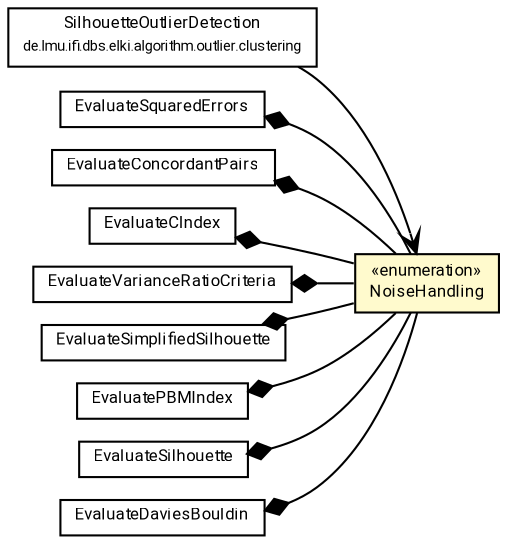 #!/usr/local/bin/dot
#
# Class diagram 
# Generated by UMLGraph version R5_7_2-60-g0e99a6 (http://www.spinellis.gr/umlgraph/)
#

digraph G {
	graph [fontnames="svg"]
	edge [fontname="Roboto",fontsize=7,labelfontname="Roboto",labelfontsize=7,color="black"];
	node [fontname="Roboto",fontcolor="black",fontsize=8,shape=plaintext,margin=0,width=0,height=0];
	nodesep=0.15;
	ranksep=0.25;
	rankdir=LR;
	// de.lmu.ifi.dbs.elki.algorithm.outlier.clustering.SilhouetteOutlierDetection<O>
	c7359612 [label=<<table title="de.lmu.ifi.dbs.elki.algorithm.outlier.clustering.SilhouetteOutlierDetection" border="0" cellborder="1" cellspacing="0" cellpadding="2" href="../../../algorithm/outlier/clustering/SilhouetteOutlierDetection.html" target="_parent">
		<tr><td><table border="0" cellspacing="0" cellpadding="1">
		<tr><td align="center" balign="center"> <font face="Roboto">SilhouetteOutlierDetection</font> </td></tr>
		<tr><td align="center" balign="center"> <font face="Roboto" point-size="7.0">de.lmu.ifi.dbs.elki.algorithm.outlier.clustering</font> </td></tr>
		</table></td></tr>
		</table>>, URL="../../../algorithm/outlier/clustering/SilhouetteOutlierDetection.html"];
	// de.lmu.ifi.dbs.elki.evaluation.clustering.internal.EvaluateSquaredErrors
	c7360025 [label=<<table title="de.lmu.ifi.dbs.elki.evaluation.clustering.internal.EvaluateSquaredErrors" border="0" cellborder="1" cellspacing="0" cellpadding="2" href="EvaluateSquaredErrors.html" target="_parent">
		<tr><td><table border="0" cellspacing="0" cellpadding="1">
		<tr><td align="center" balign="center"> <font face="Roboto">EvaluateSquaredErrors</font> </td></tr>
		</table></td></tr>
		</table>>, URL="EvaluateSquaredErrors.html"];
	// de.lmu.ifi.dbs.elki.evaluation.clustering.internal.EvaluateConcordantPairs<O>
	c7360029 [label=<<table title="de.lmu.ifi.dbs.elki.evaluation.clustering.internal.EvaluateConcordantPairs" border="0" cellborder="1" cellspacing="0" cellpadding="2" href="EvaluateConcordantPairs.html" target="_parent">
		<tr><td><table border="0" cellspacing="0" cellpadding="1">
		<tr><td align="center" balign="center"> <font face="Roboto">EvaluateConcordantPairs</font> </td></tr>
		</table></td></tr>
		</table>>, URL="EvaluateConcordantPairs.html"];
	// de.lmu.ifi.dbs.elki.evaluation.clustering.internal.EvaluateCIndex<O>
	c7360031 [label=<<table title="de.lmu.ifi.dbs.elki.evaluation.clustering.internal.EvaluateCIndex" border="0" cellborder="1" cellspacing="0" cellpadding="2" href="EvaluateCIndex.html" target="_parent">
		<tr><td><table border="0" cellspacing="0" cellpadding="1">
		<tr><td align="center" balign="center"> <font face="Roboto">EvaluateCIndex</font> </td></tr>
		</table></td></tr>
		</table>>, URL="EvaluateCIndex.html"];
	// de.lmu.ifi.dbs.elki.evaluation.clustering.internal.EvaluateVarianceRatioCriteria<O>
	c7360033 [label=<<table title="de.lmu.ifi.dbs.elki.evaluation.clustering.internal.EvaluateVarianceRatioCriteria" border="0" cellborder="1" cellspacing="0" cellpadding="2" href="EvaluateVarianceRatioCriteria.html" target="_parent">
		<tr><td><table border="0" cellspacing="0" cellpadding="1">
		<tr><td align="center" balign="center"> <font face="Roboto">EvaluateVarianceRatioCriteria</font> </td></tr>
		</table></td></tr>
		</table>>, URL="EvaluateVarianceRatioCriteria.html"];
	// de.lmu.ifi.dbs.elki.evaluation.clustering.internal.EvaluateSimplifiedSilhouette
	c7360035 [label=<<table title="de.lmu.ifi.dbs.elki.evaluation.clustering.internal.EvaluateSimplifiedSilhouette" border="0" cellborder="1" cellspacing="0" cellpadding="2" href="EvaluateSimplifiedSilhouette.html" target="_parent">
		<tr><td><table border="0" cellspacing="0" cellpadding="1">
		<tr><td align="center" balign="center"> <font face="Roboto">EvaluateSimplifiedSilhouette</font> </td></tr>
		</table></td></tr>
		</table>>, URL="EvaluateSimplifiedSilhouette.html"];
	// de.lmu.ifi.dbs.elki.evaluation.clustering.internal.NoiseHandling
	c7360037 [label=<<table title="de.lmu.ifi.dbs.elki.evaluation.clustering.internal.NoiseHandling" border="0" cellborder="1" cellspacing="0" cellpadding="2" bgcolor="lemonChiffon" href="NoiseHandling.html" target="_parent">
		<tr><td><table border="0" cellspacing="0" cellpadding="1">
		<tr><td align="center" balign="center"> &#171;enumeration&#187; </td></tr>
		<tr><td align="center" balign="center"> <font face="Roboto">NoiseHandling</font> </td></tr>
		</table></td></tr>
		</table>>, URL="NoiseHandling.html"];
	// de.lmu.ifi.dbs.elki.evaluation.clustering.internal.EvaluatePBMIndex
	c7360038 [label=<<table title="de.lmu.ifi.dbs.elki.evaluation.clustering.internal.EvaluatePBMIndex" border="0" cellborder="1" cellspacing="0" cellpadding="2" href="EvaluatePBMIndex.html" target="_parent">
		<tr><td><table border="0" cellspacing="0" cellpadding="1">
		<tr><td align="center" balign="center"> <font face="Roboto">EvaluatePBMIndex</font> </td></tr>
		</table></td></tr>
		</table>>, URL="EvaluatePBMIndex.html"];
	// de.lmu.ifi.dbs.elki.evaluation.clustering.internal.EvaluateSilhouette<O>
	c7360040 [label=<<table title="de.lmu.ifi.dbs.elki.evaluation.clustering.internal.EvaluateSilhouette" border="0" cellborder="1" cellspacing="0" cellpadding="2" href="EvaluateSilhouette.html" target="_parent">
		<tr><td><table border="0" cellspacing="0" cellpadding="1">
		<tr><td align="center" balign="center"> <font face="Roboto">EvaluateSilhouette</font> </td></tr>
		</table></td></tr>
		</table>>, URL="EvaluateSilhouette.html"];
	// de.lmu.ifi.dbs.elki.evaluation.clustering.internal.EvaluateDaviesBouldin
	c7360042 [label=<<table title="de.lmu.ifi.dbs.elki.evaluation.clustering.internal.EvaluateDaviesBouldin" border="0" cellborder="1" cellspacing="0" cellpadding="2" href="EvaluateDaviesBouldin.html" target="_parent">
		<tr><td><table border="0" cellspacing="0" cellpadding="1">
		<tr><td align="center" balign="center"> <font face="Roboto">EvaluateDaviesBouldin</font> </td></tr>
		</table></td></tr>
		</table>>, URL="EvaluateDaviesBouldin.html"];
	// de.lmu.ifi.dbs.elki.evaluation.clustering.internal.EvaluateSquaredErrors composed de.lmu.ifi.dbs.elki.evaluation.clustering.internal.NoiseHandling
	c7360025 -> c7360037 [arrowhead=none,arrowtail=diamond,dir=back,weight=6];
	// de.lmu.ifi.dbs.elki.evaluation.clustering.internal.EvaluateConcordantPairs<O> composed de.lmu.ifi.dbs.elki.evaluation.clustering.internal.NoiseHandling
	c7360029 -> c7360037 [arrowhead=none,arrowtail=diamond,dir=back,weight=6];
	// de.lmu.ifi.dbs.elki.evaluation.clustering.internal.EvaluateCIndex<O> composed de.lmu.ifi.dbs.elki.evaluation.clustering.internal.NoiseHandling
	c7360031 -> c7360037 [arrowhead=none,arrowtail=diamond,dir=back,weight=6];
	// de.lmu.ifi.dbs.elki.evaluation.clustering.internal.EvaluateVarianceRatioCriteria<O> composed de.lmu.ifi.dbs.elki.evaluation.clustering.internal.NoiseHandling
	c7360033 -> c7360037 [arrowhead=none,arrowtail=diamond,dir=back,weight=6];
	// de.lmu.ifi.dbs.elki.evaluation.clustering.internal.EvaluateSimplifiedSilhouette composed de.lmu.ifi.dbs.elki.evaluation.clustering.internal.NoiseHandling
	c7360035 -> c7360037 [arrowhead=none,arrowtail=diamond,dir=back,weight=6];
	// de.lmu.ifi.dbs.elki.evaluation.clustering.internal.EvaluatePBMIndex composed de.lmu.ifi.dbs.elki.evaluation.clustering.internal.NoiseHandling
	c7360038 -> c7360037 [arrowhead=none,arrowtail=diamond,dir=back,weight=6];
	// de.lmu.ifi.dbs.elki.evaluation.clustering.internal.EvaluateSilhouette<O> composed de.lmu.ifi.dbs.elki.evaluation.clustering.internal.NoiseHandling
	c7360040 -> c7360037 [arrowhead=none,arrowtail=diamond,dir=back,weight=6];
	// de.lmu.ifi.dbs.elki.evaluation.clustering.internal.EvaluateDaviesBouldin composed de.lmu.ifi.dbs.elki.evaluation.clustering.internal.NoiseHandling
	c7360042 -> c7360037 [arrowhead=none,arrowtail=diamond,dir=back,weight=6];
	// de.lmu.ifi.dbs.elki.algorithm.outlier.clustering.SilhouetteOutlierDetection<O> navassoc de.lmu.ifi.dbs.elki.evaluation.clustering.internal.NoiseHandling
	c7359612 -> c7360037 [arrowhead=open,weight=1];
}

